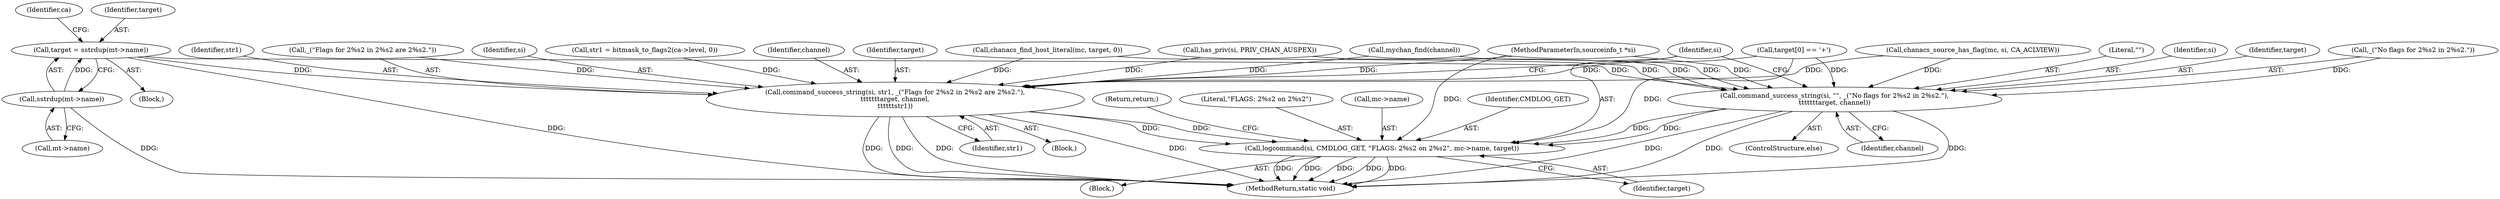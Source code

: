 digraph "0_atheme_c597156adc60a45b5f827793cd420945f47bc03b_1@API" {
"1000417" [label="(Call,target = sstrdup(mt->name))"];
"1000419" [label="(Call,sstrdup(mt->name))"];
"1000441" [label="(Call,command_success_string(si, str1, _(\"Flags for \2%s\2 in \2%s\2 are \2%s\2.\"),\n\t\t\t\t\t\ttarget, channel,\n\t\t\t\t\t\tstr1))"];
"1000457" [label="(Call,logcommand(si, CMDLOG_GET, \"FLAGS: \2%s\2 on \2%s\2\", mc->name, target))"];
"1000450" [label="(Call,command_success_string(si, \"\", _(\"No flags for \2%s\2 in \2%s\2.\"),\n\t\t\t\t\t\ttarget, channel))"];
"1000444" [label="(Call,_(\"Flags for \2%s\2 in \2%s\2 are \2%s\2.\"))"];
"1000464" [label="(Identifier,target)"];
"1000177" [label="(Call,has_priv(si, PRIV_CHAN_AUSPEX))"];
"1000424" [label="(Identifier,ca)"];
"1000446" [label="(Identifier,target)"];
"1000448" [label="(Identifier,str1)"];
"1000458" [label="(Identifier,si)"];
"1000443" [label="(Identifier,str1)"];
"1000453" [label="(Call,_(\"No flags for \2%s\2 in \2%s\2.\"))"];
"1000156" [label="(Call,mychan_find(channel))"];
"1000418" [label="(Identifier,target)"];
"1000457" [label="(Call,logcommand(si, CMDLOG_GET, \"FLAGS: \2%s\2 on \2%s\2\", mc->name, target))"];
"1000465" [label="(Return,return;)"];
"1000449" [label="(ControlStructure,else)"];
"1000460" [label="(Literal,\"FLAGS: \2%s\2 on \2%s\2\")"];
"1000419" [label="(Call,sstrdup(mt->name))"];
"1000441" [label="(Call,command_success_string(si, str1, _(\"Flags for \2%s\2 in \2%s\2 are \2%s\2.\"),\n\t\t\t\t\t\ttarget, channel,\n\t\t\t\t\t\tstr1))"];
"1000452" [label="(Literal,\"\")"];
"1000107" [label="(MethodParameterIn,sourceinfo_t *si)"];
"1000461" [label="(Call,mc->name)"];
"1000433" [label="(Block,)"];
"1000451" [label="(Identifier,si)"];
"1000400" [label="(Block,)"];
"1000195" [label="(Call,target[0] == '+')"];
"1000434" [label="(Call,str1 = bitmask_to_flags2(ca->level, 0))"];
"1000450" [label="(Call,command_success_string(si, \"\", _(\"No flags for \2%s\2 in \2%s\2.\"),\n\t\t\t\t\t\ttarget, channel))"];
"1001054" [label="(MethodReturn,static void)"];
"1000420" [label="(Call,mt->name)"];
"1000455" [label="(Identifier,target)"];
"1000447" [label="(Identifier,channel)"];
"1000417" [label="(Call,target = sstrdup(mt->name))"];
"1000395" [label="(Call,chanacs_find_host_literal(mc, target, 0))"];
"1000459" [label="(Identifier,CMDLOG_GET)"];
"1000442" [label="(Identifier,si)"];
"1000379" [label="(Call,chanacs_source_has_flag(mc, si, CA_ACLVIEW))"];
"1000456" [label="(Identifier,channel)"];
"1000369" [label="(Block,)"];
"1000417" -> "1000400"  [label="AST: "];
"1000417" -> "1000419"  [label="CFG: "];
"1000418" -> "1000417"  [label="AST: "];
"1000419" -> "1000417"  [label="AST: "];
"1000424" -> "1000417"  [label="CFG: "];
"1000417" -> "1001054"  [label="DDG: "];
"1000419" -> "1000417"  [label="DDG: "];
"1000417" -> "1000441"  [label="DDG: "];
"1000417" -> "1000450"  [label="DDG: "];
"1000419" -> "1000420"  [label="CFG: "];
"1000420" -> "1000419"  [label="AST: "];
"1000419" -> "1001054"  [label="DDG: "];
"1000441" -> "1000433"  [label="AST: "];
"1000441" -> "1000448"  [label="CFG: "];
"1000442" -> "1000441"  [label="AST: "];
"1000443" -> "1000441"  [label="AST: "];
"1000444" -> "1000441"  [label="AST: "];
"1000446" -> "1000441"  [label="AST: "];
"1000447" -> "1000441"  [label="AST: "];
"1000448" -> "1000441"  [label="AST: "];
"1000458" -> "1000441"  [label="CFG: "];
"1000441" -> "1001054"  [label="DDG: "];
"1000441" -> "1001054"  [label="DDG: "];
"1000441" -> "1001054"  [label="DDG: "];
"1000441" -> "1001054"  [label="DDG: "];
"1000177" -> "1000441"  [label="DDG: "];
"1000379" -> "1000441"  [label="DDG: "];
"1000107" -> "1000441"  [label="DDG: "];
"1000434" -> "1000441"  [label="DDG: "];
"1000444" -> "1000441"  [label="DDG: "];
"1000395" -> "1000441"  [label="DDG: "];
"1000195" -> "1000441"  [label="DDG: "];
"1000156" -> "1000441"  [label="DDG: "];
"1000441" -> "1000457"  [label="DDG: "];
"1000441" -> "1000457"  [label="DDG: "];
"1000457" -> "1000369"  [label="AST: "];
"1000457" -> "1000464"  [label="CFG: "];
"1000458" -> "1000457"  [label="AST: "];
"1000459" -> "1000457"  [label="AST: "];
"1000460" -> "1000457"  [label="AST: "];
"1000461" -> "1000457"  [label="AST: "];
"1000464" -> "1000457"  [label="AST: "];
"1000465" -> "1000457"  [label="CFG: "];
"1000457" -> "1001054"  [label="DDG: "];
"1000457" -> "1001054"  [label="DDG: "];
"1000457" -> "1001054"  [label="DDG: "];
"1000457" -> "1001054"  [label="DDG: "];
"1000457" -> "1001054"  [label="DDG: "];
"1000450" -> "1000457"  [label="DDG: "];
"1000450" -> "1000457"  [label="DDG: "];
"1000107" -> "1000457"  [label="DDG: "];
"1000195" -> "1000457"  [label="DDG: "];
"1000450" -> "1000449"  [label="AST: "];
"1000450" -> "1000456"  [label="CFG: "];
"1000451" -> "1000450"  [label="AST: "];
"1000452" -> "1000450"  [label="AST: "];
"1000453" -> "1000450"  [label="AST: "];
"1000455" -> "1000450"  [label="AST: "];
"1000456" -> "1000450"  [label="AST: "];
"1000458" -> "1000450"  [label="CFG: "];
"1000450" -> "1001054"  [label="DDG: "];
"1000450" -> "1001054"  [label="DDG: "];
"1000450" -> "1001054"  [label="DDG: "];
"1000177" -> "1000450"  [label="DDG: "];
"1000379" -> "1000450"  [label="DDG: "];
"1000107" -> "1000450"  [label="DDG: "];
"1000453" -> "1000450"  [label="DDG: "];
"1000395" -> "1000450"  [label="DDG: "];
"1000195" -> "1000450"  [label="DDG: "];
"1000156" -> "1000450"  [label="DDG: "];
}
